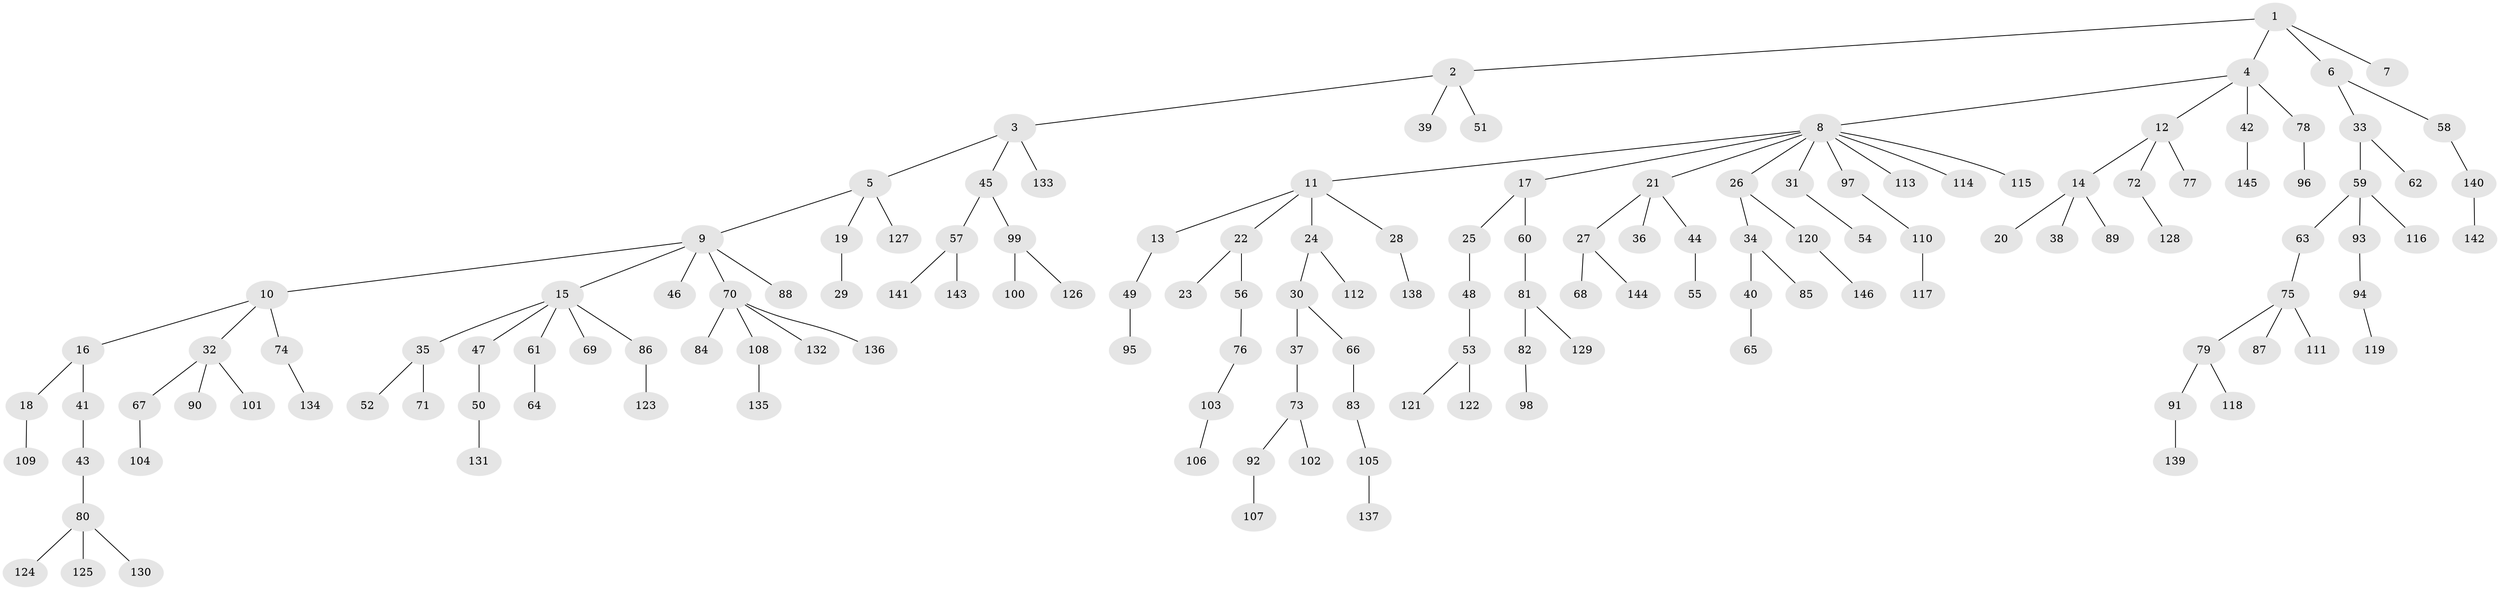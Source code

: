// coarse degree distribution, {3: 0.1485148514851485, 6: 0.0297029702970297, 5: 0.0297029702970297, 9: 0.009900990099009901, 2: 0.21782178217821782, 1: 0.5247524752475248, 4: 0.039603960396039604}
// Generated by graph-tools (version 1.1) at 2025/24/03/03/25 07:24:06]
// undirected, 146 vertices, 145 edges
graph export_dot {
graph [start="1"]
  node [color=gray90,style=filled];
  1;
  2;
  3;
  4;
  5;
  6;
  7;
  8;
  9;
  10;
  11;
  12;
  13;
  14;
  15;
  16;
  17;
  18;
  19;
  20;
  21;
  22;
  23;
  24;
  25;
  26;
  27;
  28;
  29;
  30;
  31;
  32;
  33;
  34;
  35;
  36;
  37;
  38;
  39;
  40;
  41;
  42;
  43;
  44;
  45;
  46;
  47;
  48;
  49;
  50;
  51;
  52;
  53;
  54;
  55;
  56;
  57;
  58;
  59;
  60;
  61;
  62;
  63;
  64;
  65;
  66;
  67;
  68;
  69;
  70;
  71;
  72;
  73;
  74;
  75;
  76;
  77;
  78;
  79;
  80;
  81;
  82;
  83;
  84;
  85;
  86;
  87;
  88;
  89;
  90;
  91;
  92;
  93;
  94;
  95;
  96;
  97;
  98;
  99;
  100;
  101;
  102;
  103;
  104;
  105;
  106;
  107;
  108;
  109;
  110;
  111;
  112;
  113;
  114;
  115;
  116;
  117;
  118;
  119;
  120;
  121;
  122;
  123;
  124;
  125;
  126;
  127;
  128;
  129;
  130;
  131;
  132;
  133;
  134;
  135;
  136;
  137;
  138;
  139;
  140;
  141;
  142;
  143;
  144;
  145;
  146;
  1 -- 2;
  1 -- 4;
  1 -- 6;
  1 -- 7;
  2 -- 3;
  2 -- 39;
  2 -- 51;
  3 -- 5;
  3 -- 45;
  3 -- 133;
  4 -- 8;
  4 -- 12;
  4 -- 42;
  4 -- 78;
  5 -- 9;
  5 -- 19;
  5 -- 127;
  6 -- 33;
  6 -- 58;
  8 -- 11;
  8 -- 17;
  8 -- 21;
  8 -- 26;
  8 -- 31;
  8 -- 97;
  8 -- 113;
  8 -- 114;
  8 -- 115;
  9 -- 10;
  9 -- 15;
  9 -- 46;
  9 -- 70;
  9 -- 88;
  10 -- 16;
  10 -- 32;
  10 -- 74;
  11 -- 13;
  11 -- 22;
  11 -- 24;
  11 -- 28;
  12 -- 14;
  12 -- 72;
  12 -- 77;
  13 -- 49;
  14 -- 20;
  14 -- 38;
  14 -- 89;
  15 -- 35;
  15 -- 47;
  15 -- 61;
  15 -- 69;
  15 -- 86;
  16 -- 18;
  16 -- 41;
  17 -- 25;
  17 -- 60;
  18 -- 109;
  19 -- 29;
  21 -- 27;
  21 -- 36;
  21 -- 44;
  22 -- 23;
  22 -- 56;
  24 -- 30;
  24 -- 112;
  25 -- 48;
  26 -- 34;
  26 -- 120;
  27 -- 68;
  27 -- 144;
  28 -- 138;
  30 -- 37;
  30 -- 66;
  31 -- 54;
  32 -- 67;
  32 -- 90;
  32 -- 101;
  33 -- 59;
  33 -- 62;
  34 -- 40;
  34 -- 85;
  35 -- 52;
  35 -- 71;
  37 -- 73;
  40 -- 65;
  41 -- 43;
  42 -- 145;
  43 -- 80;
  44 -- 55;
  45 -- 57;
  45 -- 99;
  47 -- 50;
  48 -- 53;
  49 -- 95;
  50 -- 131;
  53 -- 121;
  53 -- 122;
  56 -- 76;
  57 -- 141;
  57 -- 143;
  58 -- 140;
  59 -- 63;
  59 -- 93;
  59 -- 116;
  60 -- 81;
  61 -- 64;
  63 -- 75;
  66 -- 83;
  67 -- 104;
  70 -- 84;
  70 -- 108;
  70 -- 132;
  70 -- 136;
  72 -- 128;
  73 -- 92;
  73 -- 102;
  74 -- 134;
  75 -- 79;
  75 -- 87;
  75 -- 111;
  76 -- 103;
  78 -- 96;
  79 -- 91;
  79 -- 118;
  80 -- 124;
  80 -- 125;
  80 -- 130;
  81 -- 82;
  81 -- 129;
  82 -- 98;
  83 -- 105;
  86 -- 123;
  91 -- 139;
  92 -- 107;
  93 -- 94;
  94 -- 119;
  97 -- 110;
  99 -- 100;
  99 -- 126;
  103 -- 106;
  105 -- 137;
  108 -- 135;
  110 -- 117;
  120 -- 146;
  140 -- 142;
}
